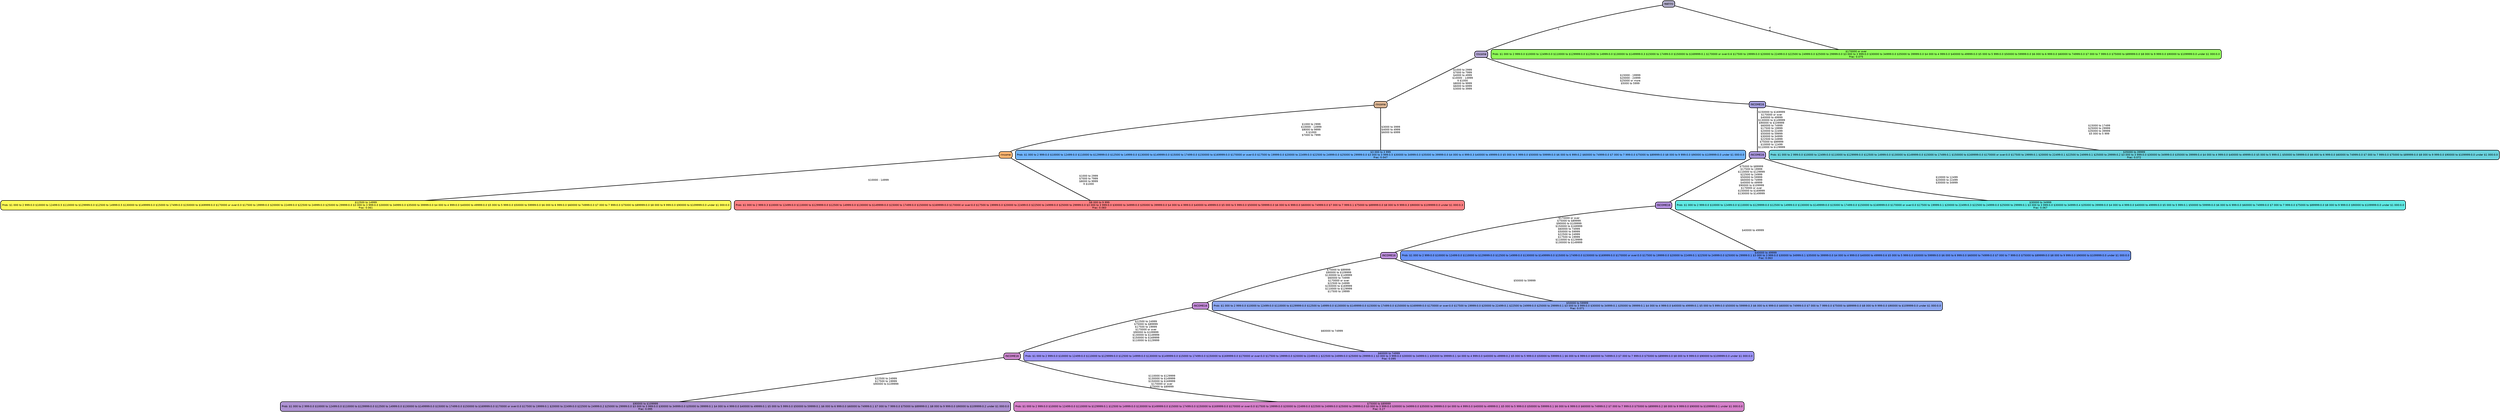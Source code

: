 graph Tree {
node [shape=box, style="filled, rounded",color="black",penwidth="3",fontcolor="black",                 fontname=helvetica] ;
graph [ranksep="0 equally", splines=straight,                 bgcolor=transparent, dpi=200] ;
edge [fontname=helvetica, color=black] ;
0 [label="$12500 to 14999
Prob: $1 000 to 2 999:0.0 $10000 to 12499:0.5 $110000 to $129999:0.0 $12500 to 14999:0.5 $130000 to $149999:0.0 $15000 to 17499:0.0 $150000 to $169999:0.0 $170000 or over:0.0 $17500 to 19999:0.0 $20000 to 22499:0.0 $22500 to 24999:0.0 $25000 to 29999:0.0 $3 000 to 3 999:0.0 $30000 to 34999:0.0 $35000 to 39999:0.0 $4 000 to 4 999:0.0 $40000 to 49999:0.0 $5 000 to 5 999:0.0 $50000 to 59999:0.0 $6 000 to 6 999:0.0 $60000 to 74999:0.0 $7 000 to 7 999:0.0 $75000 to $89999:0.0 $8 000 to 9 999:0.0 $90000 to $109999:0.0 under $1 000:0.0
Frac: 0.061", fillcolor="#fffc55"] ;
1 [label="rincome", fillcolor="#ffb46f"] ;
2 [label="$8 000 to 9 999
Prob: $1 000 to 2 999:0.3 $10000 to 12499:0.0 $110000 to $129999:0.0 $12500 to 14999:0.0 $130000 to $149999:0.0 $15000 to 17499:0.0 $150000 to $169999:0.0 $170000 or over:0.0 $17500 to 19999:0.0 $20000 to 22499:0.0 $22500 to 24999:0.0 $25000 to 29999:0.0 $3 000 to 3 999:0.0 $30000 to 34999:0.0 $35000 to 39999:0.0 $4 000 to 4 999:0.0 $40000 to 49999:0.0 $5 000 to 5 999:0.0 $50000 to 59999:0.0 $6 000 to 6 999:0.0 $60000 to 74999:0.0 $7 000 to 7 999:0.1 $75000 to $89999:0.0 $8 000 to 9 999:0.3 $90000 to $109999:0.0 under $1 000:0.3
Frac: 0.083", fillcolor="#ff7f82"] ;
3 [label="rincome", fillcolor="#dbb492"] ;
4 [label="$3 000 to 3 999
Prob: $1 000 to 2 999:0.0 $10000 to 12499:0.0 $110000 to $129999:0.0 $12500 to 14999:0.0 $130000 to $149999:0.0 $15000 to 17499:0.0 $150000 to $169999:0.0 $170000 or over:0.0 $17500 to 19999:0.0 $20000 to 22499:0.0 $22500 to 24999:0.0 $25000 to 29999:0.0 $3 000 to 3 999:0.5 $30000 to 34999:0.0 $35000 to 39999:0.0 $4 000 to 4 999:0.3 $40000 to 49999:0.0 $5 000 to 5 999:0.0 $50000 to 59999:0.0 $6 000 to 6 999:0.2 $60000 to 74999:0.0 $7 000 to 7 999:0.0 $75000 to $89999:0.0 $8 000 to 9 999:0.0 $90000 to $109999:0.0 under $1 000:0.0
Frac: 0.047", fillcolor="#70b5ff"] ;
5 [label="rincome", fillcolor="#afa1ce"] ;
6 [label="$90000 to $109999
Prob: $1 000 to 2 999:0.0 $10000 to 12499:0.0 $110000 to $129999:0.0 $12500 to 14999:0.0 $130000 to $149999:0.0 $15000 to 17499:0.0 $150000 to $169999:0.0 $170000 or over:0.0 $17500 to 19999:0.1 $20000 to 22499:0.0 $22500 to 24999:0.2 $25000 to 29999:0.0 $3 000 to 3 999:0.0 $30000 to 34999:0.0 $35000 to 39999:0.1 $4 000 to 4 999:0.0 $40000 to 49999:0.1 $5 000 to 5 999:0.0 $50000 to 59999:0.1 $6 000 to 6 999:0.0 $60000 to 74999:0.1 $7 000 to 7 999:0.0 $75000 to $89999:0.1 $8 000 to 9 999:0.0 $90000 to $109999:0.2 under $1 000:0.0
Frac: 0.095", fillcolor="#ad91d2"] ;
7 [label="INCOME16", fillcolor="#cb85cd"] ;
8 [label="$75000 to $89999
Prob: $1 000 to 2 999:0.0 $10000 to 12499:0.0 $110000 to $129999:0.1 $12500 to 14999:0.0 $130000 to $149999:0.0 $15000 to 17499:0.0 $150000 to $169999:0.0 $170000 or over:0.0 $17500 to 19999:0.0 $20000 to 22499:0.0 $22500 to 24999:0.0 $25000 to 29999:0.0 $3 000 to 3 999:0.0 $30000 to 34999:0.0 $35000 to 39999:0.0 $4 000 to 4 999:0.0 $40000 to 49999:0.1 $5 000 to 5 999:0.0 $50000 to 59999:0.1 $6 000 to 6 999:0.0 $60000 to 74999:0.2 $7 000 to 7 999:0.0 $75000 to $89999:0.2 $8 000 to 9 999:0.0 $90000 to $109999:0.1 under $1 000:0.0
Frac: 0.27", fillcolor="#d681cb"] ;
9 [label="INCOME16", fillcolor="#c188d6"] ;
10 [label="$60000 to 74999
Prob: $1 000 to 2 999:0.0 $10000 to 12499:0.0 $110000 to $129999:0.0 $12500 to 14999:0.0 $130000 to $149999:0.0 $15000 to 17499:0.0 $150000 to $169999:0.0 $170000 or over:0.0 $17500 to 19999:0.0 $20000 to 22499:0.1 $22500 to 24999:0.0 $25000 to 29999:0.1 $3 000 to 3 999:0.0 $30000 to 34999:0.1 $35000 to 39999:0.1 $4 000 to 4 999:0.0 $40000 to 49999:0.2 $5 000 to 5 999:0.0 $50000 to 59999:0.1 $6 000 to 6 999:0.0 $60000 to 74999:0.3 $7 000 to 7 999:0.0 $75000 to $89999:0.0 $8 000 to 9 999:0.0 $90000 to $109999:0.0 under $1 000:0.0
Frac: 0.095", fillcolor="#9c94f8"] ;
11 [label="INCOME16", fillcolor="#ba8cd9"] ;
12 [label="$50000 to 59999
Prob: $1 000 to 2 999:0.0 $10000 to 12499:0.0 $110000 to $129999:0.0 $12500 to 14999:0.0 $130000 to $149999:0.0 $15000 to 17499:0.0 $150000 to $169999:0.0 $170000 or over:0.0 $17500 to 19999:0.0 $20000 to 22499:0.1 $22500 to 24999:0.0 $25000 to 29999:0.1 $3 000 to 3 999:0.0 $30000 to 34999:0.1 $35000 to 39999:0.1 $4 000 to 4 999:0.0 $40000 to 49999:0.1 $5 000 to 5 999:0.0 $50000 to 59999:0.3 $6 000 to 6 999:0.0 $60000 to 74999:0.0 $7 000 to 7 999:0.0 $75000 to $89999:0.0 $8 000 to 9 999:0.0 $90000 to $109999:0.0 under $1 000:0.0
Frac: 0.071", fillcolor="#8ca7f1"] ;
13 [label="INCOME16", fillcolor="#b18ddd"] ;
14 [label="$40000 to 49999
Prob: $1 000 to 2 999:0.0 $10000 to 12499:0.0 $110000 to $129999:0.0 $12500 to 14999:0.0 $130000 to $149999:0.0 $15000 to 17499:0.0 $150000 to $169999:0.0 $170000 or over:0.0 $17500 to 19999:0.0 $20000 to 22499:0.1 $22500 to 24999:0.0 $25000 to 29999:0.1 $3 000 to 3 999:0.0 $30000 to 34999:0.1 $35000 to 39999:0.0 $4 000 to 4 999:0.0 $40000 to 49999:0.6 $5 000 to 5 999:0.0 $50000 to 59999:0.0 $6 000 to 6 999:0.0 $60000 to 74999:0.0 $7 000 to 7 999:0.0 $75000 to $89999:0.0 $8 000 to 9 999:0.0 $90000 to $109999:0.0 under $1 000:0.0
Frac: 0.063", fillcolor="#6893f8"] ;
15 [label="INCOME16", fillcolor="#a996dd"] ;
16 [label="$30000 to 34999
Prob: $1 000 to 2 999:0.0 $10000 to 12499:0.0 $110000 to $129999:0.0 $12500 to 14999:0.0 $130000 to $149999:0.0 $15000 to 17499:0.0 $150000 to $169999:0.0 $170000 or over:0.0 $17500 to 19999:0.1 $20000 to 22499:0.3 $22500 to 24999:0.0 $25000 to 29999:0.1 $3 000 to 3 999:0.0 $30000 to 34999:0.4 $35000 to 39999:0.0 $4 000 to 4 999:0.0 $40000 to 49999:0.0 $5 000 to 5 999:0.1 $50000 to 59999:0.0 $6 000 to 6 999:0.0 $60000 to 74999:0.0 $7 000 to 7 999:0.0 $75000 to $89999:0.0 $8 000 to 9 999:0.0 $90000 to $109999:0.0 under $1 000:0.0
Frac: 0.067", fillcolor="#5feae4"] ;
17 [label="INCOME16", fillcolor="#a39ddd"] ;
18 [label="$35000 to 39999
Prob: $1 000 to 2 999:0.0 $10000 to 12499:0.0 $110000 to $129999:0.0 $12500 to 14999:0.0 $130000 to $149999:0.0 $15000 to 17499:0.1 $150000 to $169999:0.0 $170000 or over:0.0 $17500 to 19999:0.1 $20000 to 22499:0.1 $22500 to 24999:0.1 $25000 to 29999:0.2 $3 000 to 3 999:0.0 $30000 to 34999:0.0 $35000 to 39999:0.4 $4 000 to 4 999:0.0 $40000 to 49999:0.0 $5 000 to 5 999:0.1 $50000 to 59999:0.0 $6 000 to 6 999:0.0 $60000 to 74999:0.0 $7 000 to 7 999:0.0 $75000 to $89999:0.0 $8 000 to 9 999:0.0 $90000 to $109999:0.0 under $1 000:0.0
Frac: 0.072", fillcolor="#6ad4df"] ;
19 [label="realrinc", fillcolor="#aca8c5"] ;
20 [label="$170000 or over
Prob: $1 000 to 2 999:0.0 $10000 to 12499:0.0 $110000 to $129999:0.0 $12500 to 14999:0.0 $130000 to $149999:0.3 $15000 to 17499:0.0 $150000 to $169999:0.1 $170000 or over:0.6 $17500 to 19999:0.0 $20000 to 22499:0.0 $22500 to 24999:0.0 $25000 to 29999:0.0 $3 000 to 3 999:0.0 $30000 to 34999:0.0 $35000 to 39999:0.0 $4 000 to 4 999:0.0 $40000 to 49999:0.0 $5 000 to 5 999:0.0 $50000 to 59999:0.0 $6 000 to 6 999:0.0 $60000 to 74999:0.0 $7 000 to 7 999:0.0 $75000 to $89999:0.0 $8 000 to 9 999:0.0 $90000 to $109999:0.0 under $1 000:0.0
Frac: 0.075", fillcolor="#8fff57"] ;
1 -- 0 [label=" $10000 - 14999",penwidth=3] ;
1 -- 2 [label=" $1000 to 2999\n $7000 to 7999\n $8000 to 9999\n lt $1000",penwidth=3] ;
3 -- 1 [label=" $1000 to 2999\n $10000 - 14999\n $8000 to 9999\n lt $1000\n $7000 to 7999",penwidth=3] ;
3 -- 4 [label=" $3000 to 3999\n $4000 to 4999\n $6000 to 6999",penwidth=3] ;
5 -- 3 [label=" $1000 to 2999\n $7000 to 7999\n $4000 to 4999\n $10000 - 14999\n lt $1000\n $8000 to 9999\n $6000 to 6999\n $3000 to 3999",penwidth=3] ;
5 -- 17 [label=" $15000 - 19999\n $20000 - 24999\n $25000 or more\n $5000 to 5999",penwidth=3] ;
7 -- 6 [label=" $22500 to 24999\n $17500 to 19999\n $90000 to $109999",penwidth=3] ;
7 -- 8 [label=" $110000 to $129999\n $130000 to $149999\n $150000 to $169999\n $170000 or over\n $75000 to $89999",penwidth=3] ;
9 -- 7 [label=" $22500 to 24999\n $75000 to $89999\n $17500 to 19999\n $170000 or over\n $90000 to $109999\n $130000 to $149999\n $150000 to $169999\n $110000 to $129999",penwidth=3] ;
9 -- 10 [label=" $60000 to 74999",penwidth=3] ;
11 -- 9 [label=" $75000 to $89999\n $90000 to $109999\n $130000 to $149999\n $60000 to 74999\n $170000 or over\n $22500 to 24999\n $150000 to $169999\n $110000 to $129999\n $17500 to 19999",penwidth=3] ;
11 -- 12 [label=" $50000 to 59999",penwidth=3] ;
13 -- 11 [label=" $170000 or over\n $75000 to $89999\n $90000 to $109999\n $150000 to $169999\n $60000 to 74999\n $50000 to 59999\n $22500 to 24999\n $17500 to 19999\n $110000 to $129999\n $130000 to $149999",penwidth=3] ;
13 -- 14 [label=" $40000 to 49999",penwidth=3] ;
15 -- 13 [label=" $75000 to $89999\n $17500 to 19999\n $110000 to $129999\n $22500 to 24999\n $50000 to 59999\n $60000 to 74999\n $40000 to 49999\n $90000 to $109999\n $170000 or over\n $150000 to $169999\n $130000 to $149999",penwidth=3] ;
15 -- 16 [label=" $10000 to 12499\n $20000 to 22499\n $30000 to 34999",penwidth=3] ;
17 -- 15 [label=" $150000 to $169999\n $170000 or over\n $40000 to 49999\n $130000 to $149999\n $90000 to $109999\n $60000 to 74999\n $17500 to 19999\n $20000 to 22499\n $50000 to 59999\n $30000 to 34999\n $22500 to 24999\n $75000 to $89999\n $10000 to 12499\n $110000 to $129999",penwidth=3] ;
17 -- 18 [label=" $15000 to 17499\n $25000 to 29999\n $35000 to 39999\n $5 000 to 5 999",penwidth=3] ;
19 -- 5 [label=" c",penwidth=3] ;
19 -- 20 [label=" d\n e",penwidth=3] ;
{rank = same;}}